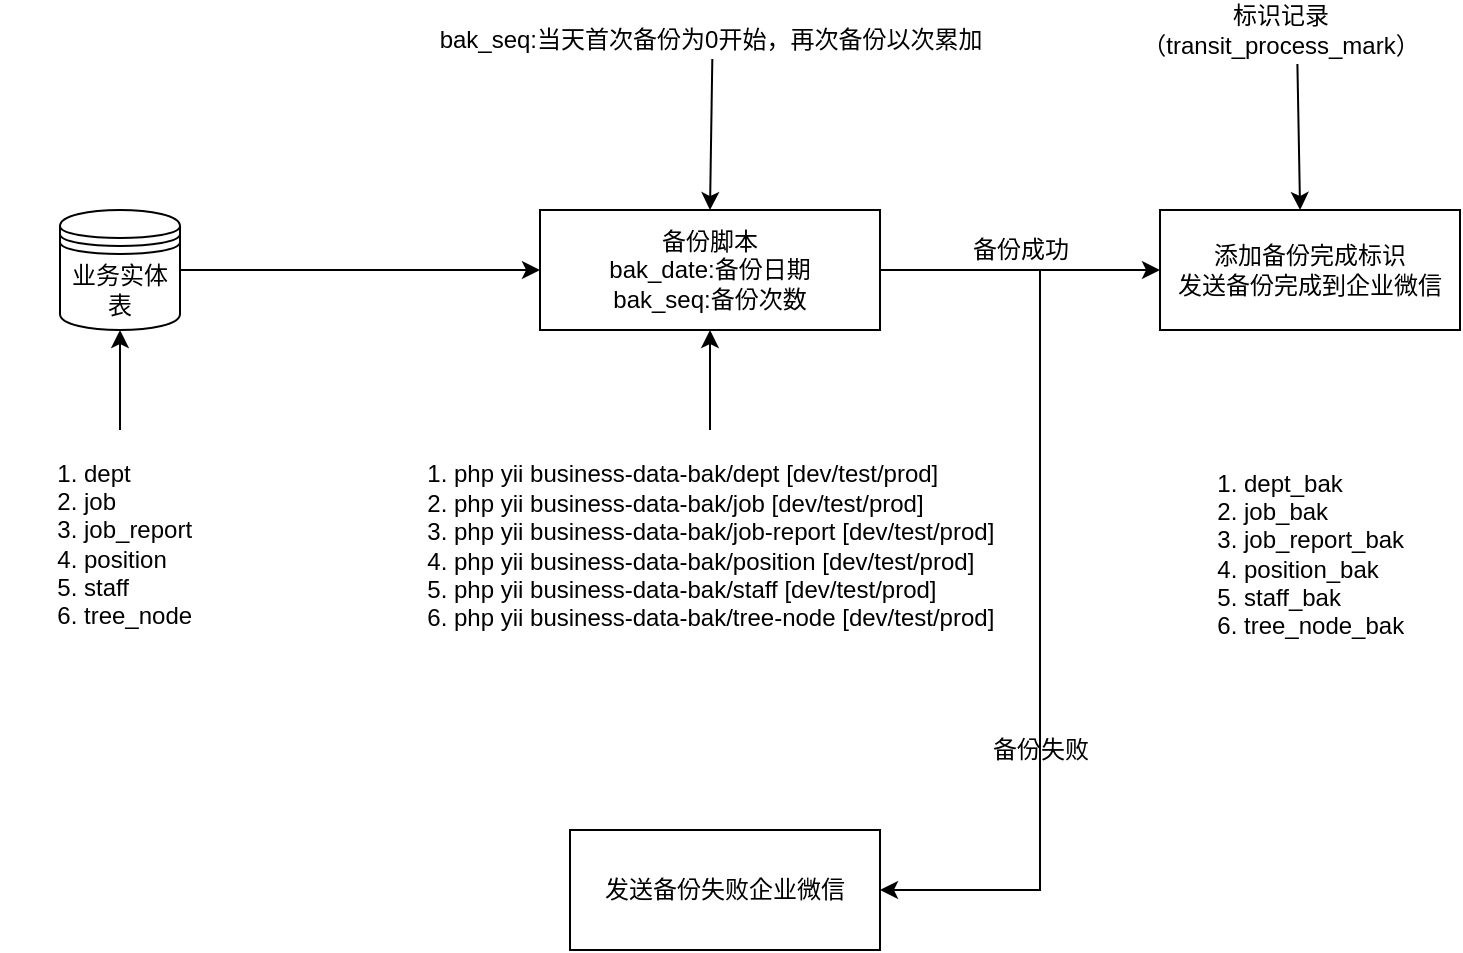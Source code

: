 <mxfile version="13.4.4" type="github"><diagram id="Rl4EFvOOpAHbDdi4L3lP" name="切片备份"><mxGraphModel dx="868" dy="496" grid="1" gridSize="10" guides="1" tooltips="1" connect="1" arrows="1" fold="1" page="1" pageScale="1" pageWidth="1169" pageHeight="827" math="0" shadow="0"><root><mxCell id="0"/><mxCell id="1" parent="0"/><mxCell id="qcHgm6RPmFVsKYptdzIa-11" style="edgeStyle=orthogonalEdgeStyle;rounded=0;orthogonalLoop=1;jettySize=auto;html=1;exitX=1;exitY=0.5;exitDx=0;exitDy=0;entryX=0;entryY=0.5;entryDx=0;entryDy=0;" parent="1" source="qcHgm6RPmFVsKYptdzIa-2" target="qcHgm6RPmFVsKYptdzIa-8" edge="1"><mxGeometry relative="1" as="geometry"/></mxCell><mxCell id="qcHgm6RPmFVsKYptdzIa-2" value="业务实体表" style="shape=datastore;whiteSpace=wrap;html=1;" parent="1" vertex="1"><mxGeometry x="230" y="305" width="60" height="60" as="geometry"/></mxCell><mxCell id="qcHgm6RPmFVsKYptdzIa-7" style="edgeStyle=orthogonalEdgeStyle;rounded=0;orthogonalLoop=1;jettySize=auto;html=1;exitX=0.5;exitY=0;exitDx=0;exitDy=0;entryX=0.5;entryY=1;entryDx=0;entryDy=0;" parent="1" source="qcHgm6RPmFVsKYptdzIa-3" target="qcHgm6RPmFVsKYptdzIa-2" edge="1"><mxGeometry relative="1" as="geometry"/></mxCell><mxCell id="qcHgm6RPmFVsKYptdzIa-3" value="&lt;ol&gt;&lt;li&gt;dept&lt;/li&gt;&lt;li&gt;job&lt;br&gt;&lt;/li&gt;&lt;li&gt;job_report&lt;br&gt;&lt;/li&gt;&lt;li&gt;position&lt;br&gt;&lt;/li&gt;&lt;li&gt;staff&lt;br&gt;&lt;/li&gt;&lt;li&gt;tree_node&lt;br&gt;&lt;/li&gt;&lt;/ol&gt;" style="text;strokeColor=none;fillColor=none;html=1;whiteSpace=wrap;verticalAlign=middle;overflow=hidden;" parent="1" vertex="1"><mxGeometry x="200" y="415" width="120" height="110" as="geometry"/></mxCell><mxCell id="qcHgm6RPmFVsKYptdzIa-19" style="edgeStyle=orthogonalEdgeStyle;rounded=0;orthogonalLoop=1;jettySize=auto;html=1;exitX=1;exitY=0.5;exitDx=0;exitDy=0;" parent="1" source="qcHgm6RPmFVsKYptdzIa-8" target="qcHgm6RPmFVsKYptdzIa-12" edge="1"><mxGeometry relative="1" as="geometry"/></mxCell><mxCell id="qcHgm6RPmFVsKYptdzIa-22" style="edgeStyle=orthogonalEdgeStyle;rounded=0;orthogonalLoop=1;jettySize=auto;html=1;exitX=1;exitY=0.5;exitDx=0;exitDy=0;entryX=1;entryY=0.5;entryDx=0;entryDy=0;" parent="1" source="qcHgm6RPmFVsKYptdzIa-8" target="qcHgm6RPmFVsKYptdzIa-21" edge="1"><mxGeometry relative="1" as="geometry"><Array as="points"><mxPoint x="720" y="335"/><mxPoint x="720" y="645"/></Array></mxGeometry></mxCell><mxCell id="qcHgm6RPmFVsKYptdzIa-8" value="备份脚本&lt;br&gt;bak_date:备份日期&lt;br&gt;bak_seq:备份次数" style="rounded=0;whiteSpace=wrap;html=1;" parent="1" vertex="1"><mxGeometry x="470" y="305" width="170" height="60" as="geometry"/></mxCell><mxCell id="qcHgm6RPmFVsKYptdzIa-10" style="edgeStyle=orthogonalEdgeStyle;rounded=0;orthogonalLoop=1;jettySize=auto;html=1;exitX=0.5;exitY=0;exitDx=0;exitDy=0;entryX=0.5;entryY=1;entryDx=0;entryDy=0;" parent="1" source="qcHgm6RPmFVsKYptdzIa-9" target="qcHgm6RPmFVsKYptdzIa-8" edge="1"><mxGeometry relative="1" as="geometry"/></mxCell><mxCell id="qcHgm6RPmFVsKYptdzIa-9" value="&lt;ol&gt;&lt;li&gt;php yii business-data-bak/dept [dev/test/prod]&lt;br&gt;&lt;/li&gt;&lt;li&gt;php yii business-data-bak/job [dev/test/prod]&lt;/li&gt;&lt;li&gt;php yii business-data-bak/job-report [dev/test/prod]&lt;/li&gt;&lt;li&gt;php yii business-data-bak/position [dev/test/prod]&lt;/li&gt;&lt;li&gt;php yii business-data-bak/staff [dev/test/prod]&lt;/li&gt;&lt;li&gt;php yii business-data-bak/tree-node [dev/test/prod]&lt;/li&gt;&lt;/ol&gt;" style="text;strokeColor=none;fillColor=none;html=1;whiteSpace=wrap;verticalAlign=middle;overflow=hidden;" parent="1" vertex="1"><mxGeometry x="385" y="415" width="340" height="115" as="geometry"/></mxCell><mxCell id="qcHgm6RPmFVsKYptdzIa-12" value="添加备份完成标识&lt;br&gt;发送备份完成到企业微信" style="rounded=0;whiteSpace=wrap;html=1;" parent="1" vertex="1"><mxGeometry x="780" y="305" width="150" height="60" as="geometry"/></mxCell><mxCell id="qcHgm6RPmFVsKYptdzIa-13" value="&lt;ol&gt;&lt;li&gt;dept_bak&lt;br&gt;&lt;/li&gt;&lt;li&gt;job_bak&lt;br&gt;&lt;/li&gt;&lt;li&gt;job_report_bak&lt;br&gt;&lt;/li&gt;&lt;li&gt;position_bak&lt;br&gt;&lt;/li&gt;&lt;li&gt;staff_bak&lt;br&gt;&lt;/li&gt;&lt;li&gt;tree_node_bak&lt;br&gt;&lt;/li&gt;&lt;/ol&gt;" style="text;strokeColor=none;fillColor=none;html=1;whiteSpace=wrap;verticalAlign=middle;overflow=hidden;" parent="1" vertex="1"><mxGeometry x="780" y="419.5" width="150" height="106" as="geometry"/></mxCell><mxCell id="2" value="标识记录&lt;br&gt;（transit_process_mark）" style="text;html=1;align=center;verticalAlign=middle;resizable=0;points=[];autosize=1;" parent="1" vertex="1"><mxGeometry x="765" y="200" width="150" height="30" as="geometry"/></mxCell><mxCell id="qcHgm6RPmFVsKYptdzIa-20" value="备份成功" style="text;html=1;align=center;verticalAlign=middle;resizable=0;points=[];autosize=1;" parent="1" vertex="1"><mxGeometry x="680" y="315" width="60" height="20" as="geometry"/></mxCell><mxCell id="qcHgm6RPmFVsKYptdzIa-21" value="发送备份失败企业微信" style="rounded=0;whiteSpace=wrap;html=1;" parent="1" vertex="1"><mxGeometry x="485" y="615" width="155" height="60" as="geometry"/></mxCell><mxCell id="qcHgm6RPmFVsKYptdzIa-23" value="备份失败" style="text;html=1;align=center;verticalAlign=middle;resizable=0;points=[];autosize=1;" parent="1" vertex="1"><mxGeometry x="690" y="565" width="60" height="20" as="geometry"/></mxCell><mxCell id="qcHgm6RPmFVsKYptdzIa-25" value="" style="endArrow=classic;html=1;entryX=0.467;entryY=0;entryDx=0;entryDy=0;entryPerimeter=0;exitX=0.558;exitY=1.067;exitDx=0;exitDy=0;exitPerimeter=0;" parent="1" source="2" target="qcHgm6RPmFVsKYptdzIa-12" edge="1"><mxGeometry width="50" height="50" relative="1" as="geometry"><mxPoint x="650" y="230" as="sourcePoint"/><mxPoint x="700" y="180" as="targetPoint"/></mxGeometry></mxCell><mxCell id="qcHgm6RPmFVsKYptdzIa-26" value="bak_seq:当天首次备份为0开始，再次备份以次累加" style="text;html=1;align=center;verticalAlign=middle;resizable=0;points=[];autosize=1;" parent="1" vertex="1"><mxGeometry x="410" y="210" width="290" height="20" as="geometry"/></mxCell><mxCell id="qcHgm6RPmFVsKYptdzIa-28" value="" style="endArrow=classic;html=1;exitX=0.504;exitY=0.975;exitDx=0;exitDy=0;exitPerimeter=0;entryX=0.5;entryY=0;entryDx=0;entryDy=0;" parent="1" source="qcHgm6RPmFVsKYptdzIa-26" target="qcHgm6RPmFVsKYptdzIa-8" edge="1"><mxGeometry width="50" height="50" relative="1" as="geometry"><mxPoint x="590" y="315" as="sourcePoint"/><mxPoint x="640" y="265" as="targetPoint"/></mxGeometry></mxCell></root></mxGraphModel></diagram></mxfile>